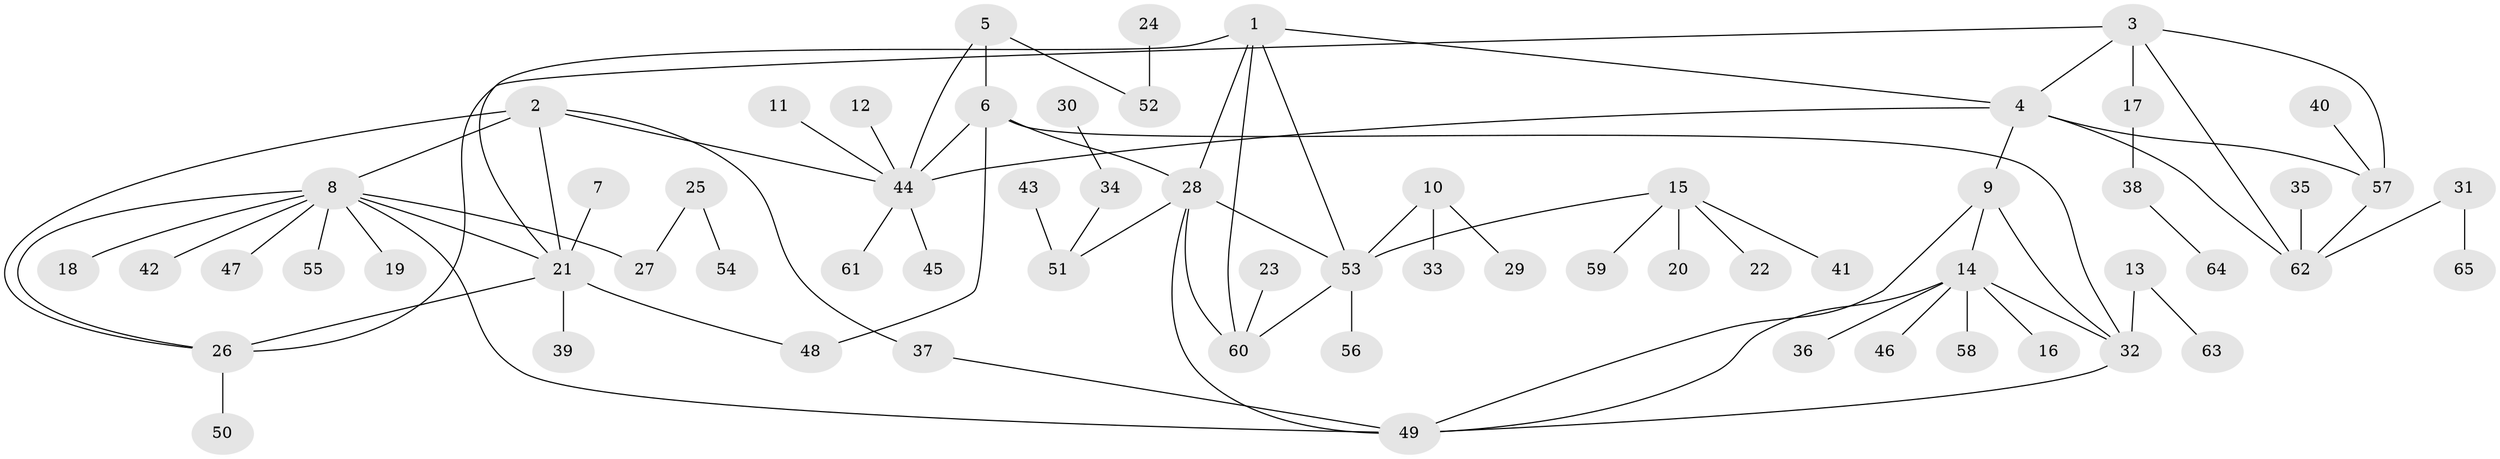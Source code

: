 // original degree distribution, {5: 0.08695652173913043, 8: 0.021739130434782608, 6: 0.043478260869565216, 7: 0.03260869565217391, 11: 0.010869565217391304, 4: 0.03260869565217391, 10: 0.010869565217391304, 1: 0.5543478260869565, 3: 0.05434782608695652, 2: 0.15217391304347827}
// Generated by graph-tools (version 1.1) at 2025/37/03/04/25 23:37:48]
// undirected, 65 vertices, 85 edges
graph export_dot {
  node [color=gray90,style=filled];
  1;
  2;
  3;
  4;
  5;
  6;
  7;
  8;
  9;
  10;
  11;
  12;
  13;
  14;
  15;
  16;
  17;
  18;
  19;
  20;
  21;
  22;
  23;
  24;
  25;
  26;
  27;
  28;
  29;
  30;
  31;
  32;
  33;
  34;
  35;
  36;
  37;
  38;
  39;
  40;
  41;
  42;
  43;
  44;
  45;
  46;
  47;
  48;
  49;
  50;
  51;
  52;
  53;
  54;
  55;
  56;
  57;
  58;
  59;
  60;
  61;
  62;
  63;
  64;
  65;
  1 -- 4 [weight=1.0];
  1 -- 21 [weight=1.0];
  1 -- 28 [weight=1.0];
  1 -- 53 [weight=1.0];
  1 -- 60 [weight=1.0];
  2 -- 8 [weight=1.0];
  2 -- 21 [weight=1.0];
  2 -- 26 [weight=1.0];
  2 -- 37 [weight=1.0];
  2 -- 44 [weight=1.0];
  3 -- 4 [weight=1.0];
  3 -- 17 [weight=1.0];
  3 -- 26 [weight=1.0];
  3 -- 57 [weight=1.0];
  3 -- 62 [weight=1.0];
  4 -- 9 [weight=1.0];
  4 -- 44 [weight=1.0];
  4 -- 57 [weight=1.0];
  4 -- 62 [weight=1.0];
  5 -- 6 [weight=2.0];
  5 -- 44 [weight=1.0];
  5 -- 52 [weight=1.0];
  6 -- 28 [weight=1.0];
  6 -- 32 [weight=1.0];
  6 -- 44 [weight=2.0];
  6 -- 48 [weight=1.0];
  7 -- 21 [weight=1.0];
  8 -- 18 [weight=1.0];
  8 -- 19 [weight=1.0];
  8 -- 21 [weight=1.0];
  8 -- 26 [weight=1.0];
  8 -- 27 [weight=1.0];
  8 -- 42 [weight=1.0];
  8 -- 47 [weight=1.0];
  8 -- 49 [weight=1.0];
  8 -- 55 [weight=1.0];
  9 -- 14 [weight=1.0];
  9 -- 32 [weight=1.0];
  9 -- 49 [weight=1.0];
  10 -- 29 [weight=1.0];
  10 -- 33 [weight=1.0];
  10 -- 53 [weight=1.0];
  11 -- 44 [weight=1.0];
  12 -- 44 [weight=1.0];
  13 -- 32 [weight=1.0];
  13 -- 63 [weight=1.0];
  14 -- 16 [weight=1.0];
  14 -- 32 [weight=1.0];
  14 -- 36 [weight=1.0];
  14 -- 46 [weight=1.0];
  14 -- 49 [weight=1.0];
  14 -- 58 [weight=1.0];
  15 -- 20 [weight=1.0];
  15 -- 22 [weight=1.0];
  15 -- 41 [weight=1.0];
  15 -- 53 [weight=1.0];
  15 -- 59 [weight=1.0];
  17 -- 38 [weight=1.0];
  21 -- 26 [weight=1.0];
  21 -- 39 [weight=1.0];
  21 -- 48 [weight=1.0];
  23 -- 60 [weight=1.0];
  24 -- 52 [weight=1.0];
  25 -- 27 [weight=1.0];
  25 -- 54 [weight=1.0];
  26 -- 50 [weight=1.0];
  28 -- 49 [weight=1.0];
  28 -- 51 [weight=1.0];
  28 -- 53 [weight=1.0];
  28 -- 60 [weight=1.0];
  30 -- 34 [weight=1.0];
  31 -- 62 [weight=1.0];
  31 -- 65 [weight=1.0];
  32 -- 49 [weight=1.0];
  34 -- 51 [weight=1.0];
  35 -- 62 [weight=1.0];
  37 -- 49 [weight=1.0];
  38 -- 64 [weight=1.0];
  40 -- 57 [weight=1.0];
  43 -- 51 [weight=1.0];
  44 -- 45 [weight=1.0];
  44 -- 61 [weight=1.0];
  53 -- 56 [weight=1.0];
  53 -- 60 [weight=1.0];
  57 -- 62 [weight=1.0];
}
